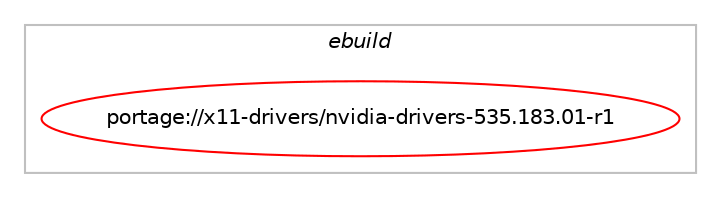 digraph prolog {

# *************
# Graph options
# *************

newrank=true;
concentrate=true;
compound=true;
graph [rankdir=LR,fontname=Helvetica,fontsize=10,ranksep=1.5];#, ranksep=2.5, nodesep=0.2];
edge  [arrowhead=vee];
node  [fontname=Helvetica,fontsize=10];

# **********
# The ebuild
# **********

subgraph cluster_leftcol {
color=gray;
label=<<i>ebuild</i>>;
id [label="portage://x11-drivers/nvidia-drivers-535.183.01-r1", color=red, width=4, href="../x11-drivers/nvidia-drivers-535.183.01-r1.svg"];
}

# ****************
# The dependencies
# ****************

subgraph cluster_midcol {
color=gray;
label=<<i>dependencies</i>>;
subgraph cluster_compile {
fillcolor="#eeeeee";
style=filled;
label=<<i>compile</i>>;
# *** BEGIN UNKNOWN DEPENDENCY TYPE (TODO) ***
# id -> equal(use_conditional_group(positive,X,portage://x11-drivers/nvidia-drivers-535.183.01-r1,[package_dependency(portage://x11-drivers/nvidia-drivers-535.183.01-r1,install,no,x11-libs,libpciaccess,none,[,,],[],[])]))
# *** END UNKNOWN DEPENDENCY TYPE (TODO) ***

# *** BEGIN UNKNOWN DEPENDENCY TYPE (TODO) ***
# id -> equal(use_conditional_group(positive,modules,portage://x11-drivers/nvidia-drivers-535.183.01-r1,[package_dependency(portage://x11-drivers/nvidia-drivers-535.183.01-r1,install,no,virtual,linux-sources,none,[,,],[],[])]))
# *** END UNKNOWN DEPENDENCY TYPE (TODO) ***

# *** BEGIN UNKNOWN DEPENDENCY TYPE (TODO) ***
# id -> equal(use_conditional_group(positive,persistenced,portage://x11-drivers/nvidia-drivers-535.183.01-r1,[package_dependency(portage://x11-drivers/nvidia-drivers-535.183.01-r1,install,no,acct-user,nvpd,none,[,,],[],[]),package_dependency(portage://x11-drivers/nvidia-drivers-535.183.01-r1,install,no,net-libs,libtirpc,none,[,,],any_same_slot,[])]))
# *** END UNKNOWN DEPENDENCY TYPE (TODO) ***

# *** BEGIN UNKNOWN DEPENDENCY TYPE (TODO) ***
# id -> equal(use_conditional_group(positive,static-libs,portage://x11-drivers/nvidia-drivers-535.183.01-r1,[package_dependency(portage://x11-drivers/nvidia-drivers-535.183.01-r1,install,no,x11-base,xorg-proto,none,[,,],[],[]),package_dependency(portage://x11-drivers/nvidia-drivers-535.183.01-r1,install,no,x11-libs,libX11,none,[,,],[],[]),package_dependency(portage://x11-drivers/nvidia-drivers-535.183.01-r1,install,no,x11-libs,libXext,none,[,,],[],[])]))
# *** END UNKNOWN DEPENDENCY TYPE (TODO) ***

# *** BEGIN UNKNOWN DEPENDENCY TYPE (TODO) ***
# id -> equal(use_conditional_group(positive,tools,portage://x11-drivers/nvidia-drivers-535.183.01-r1,[package_dependency(portage://x11-drivers/nvidia-drivers-535.183.01-r1,install,no,app-accessibility,at-spi2-core,greaterequal,[2.46,,,2.46],[slot(2)],[]),package_dependency(portage://x11-drivers/nvidia-drivers-535.183.01-r1,install,no,dev-libs,glib,none,[,,],[slot(2)],[]),package_dependency(portage://x11-drivers/nvidia-drivers-535.183.01-r1,install,no,dev-libs,jansson,none,[,,],any_same_slot,[]),package_dependency(portage://x11-drivers/nvidia-drivers-535.183.01-r1,install,no,media-libs,harfbuzz,none,[,,],any_same_slot,[]),package_dependency(portage://x11-drivers/nvidia-drivers-535.183.01-r1,install,no,x11-libs,cairo,none,[,,],[],[]),package_dependency(portage://x11-drivers/nvidia-drivers-535.183.01-r1,install,no,x11-libs,gdk-pixbuf,none,[,,],[slot(2)],[]),package_dependency(portage://x11-drivers/nvidia-drivers-535.183.01-r1,install,no,x11-libs,gtk+,none,[,,],[slot(3)],[use(enable(X),none)]),package_dependency(portage://x11-drivers/nvidia-drivers-535.183.01-r1,install,no,x11-libs,libX11,none,[,,],[],[]),package_dependency(portage://x11-drivers/nvidia-drivers-535.183.01-r1,install,no,x11-libs,libXext,none,[,,],[],[]),package_dependency(portage://x11-drivers/nvidia-drivers-535.183.01-r1,install,no,x11-libs,libXxf86vm,none,[,,],[],[]),package_dependency(portage://x11-drivers/nvidia-drivers-535.183.01-r1,install,no,x11-libs,pango,none,[,,],[],[])]))
# *** END UNKNOWN DEPENDENCY TYPE (TODO) ***

# *** BEGIN UNKNOWN DEPENDENCY TYPE (TODO) ***
# id -> equal(use_conditional_group(positive,tools,portage://x11-drivers/nvidia-drivers-535.183.01-r1,[package_dependency(portage://x11-drivers/nvidia-drivers-535.183.01-r1,install,no,media-libs,libglvnd,none,[,,],[],[]),package_dependency(portage://x11-drivers/nvidia-drivers-535.183.01-r1,install,no,sys-apps,dbus,none,[,,],[],[]),package_dependency(portage://x11-drivers/nvidia-drivers-535.183.01-r1,install,no,x11-base,xorg-proto,none,[,,],[],[]),package_dependency(portage://x11-drivers/nvidia-drivers-535.183.01-r1,install,no,x11-libs,libXrandr,none,[,,],[],[]),package_dependency(portage://x11-drivers/nvidia-drivers-535.183.01-r1,install,no,x11-libs,libXv,none,[,,],[],[]),package_dependency(portage://x11-drivers/nvidia-drivers-535.183.01-r1,install,no,x11-libs,libvdpau,none,[,,],[],[])]))
# *** END UNKNOWN DEPENDENCY TYPE (TODO) ***

# *** BEGIN UNKNOWN DEPENDENCY TYPE (TODO) ***
# id -> equal(package_dependency(portage://x11-drivers/nvidia-drivers-535.183.01-r1,install,no,acct-group,video,none,[,,],[],[]))
# *** END UNKNOWN DEPENDENCY TYPE (TODO) ***

}
subgraph cluster_compileandrun {
fillcolor="#eeeeee";
style=filled;
label=<<i>compile and run</i>>;
}
subgraph cluster_run {
fillcolor="#eeeeee";
style=filled;
label=<<i>run</i>>;
# *** BEGIN UNKNOWN DEPENDENCY TYPE (TODO) ***
# id -> equal(use_conditional_group(positive,X,portage://x11-drivers/nvidia-drivers-535.183.01-r1,[package_dependency(portage://x11-drivers/nvidia-drivers-535.183.01-r1,run,no,media-libs,libglvnd,none,[,,],[],[use(enable(X),none),use(optenable(abi_x86_32),negative)]),package_dependency(portage://x11-drivers/nvidia-drivers-535.183.01-r1,run,no,x11-libs,libX11,none,[,,],[],[use(optenable(abi_x86_32),negative)]),package_dependency(portage://x11-drivers/nvidia-drivers-535.183.01-r1,run,no,x11-libs,libXext,none,[,,],[],[use(optenable(abi_x86_32),negative)])]))
# *** END UNKNOWN DEPENDENCY TYPE (TODO) ***

# *** BEGIN UNKNOWN DEPENDENCY TYPE (TODO) ***
# id -> equal(use_conditional_group(positive,X,portage://x11-drivers/nvidia-drivers-535.183.01-r1,[package_dependency(portage://x11-drivers/nvidia-drivers-535.183.01-r1,run,no,x11-libs,libpciaccess,none,[,,],[],[])]))
# *** END UNKNOWN DEPENDENCY TYPE (TODO) ***

# *** BEGIN UNKNOWN DEPENDENCY TYPE (TODO) ***
# id -> equal(use_conditional_group(positive,modules,portage://x11-drivers/nvidia-drivers-535.183.01-r1,[package_dependency(portage://x11-drivers/nvidia-drivers-535.183.01-r1,run,no,sys-apps,kmod,none,[,,],[],[use(enable(tools),none)]),use_conditional_group(positive,dist-kernel,portage://x11-drivers/nvidia-drivers-535.183.01-r1,[package_dependency(portage://x11-drivers/nvidia-drivers-535.183.01-r1,run,no,virtual,dist-kernel,none,[,,],any_same_slot,[])])]))
# *** END UNKNOWN DEPENDENCY TYPE (TODO) ***

# *** BEGIN UNKNOWN DEPENDENCY TYPE (TODO) ***
# id -> equal(use_conditional_group(positive,persistenced,portage://x11-drivers/nvidia-drivers-535.183.01-r1,[package_dependency(portage://x11-drivers/nvidia-drivers-535.183.01-r1,run,no,acct-user,nvpd,none,[,,],[],[]),package_dependency(portage://x11-drivers/nvidia-drivers-535.183.01-r1,run,no,net-libs,libtirpc,none,[,,],any_same_slot,[])]))
# *** END UNKNOWN DEPENDENCY TYPE (TODO) ***

# *** BEGIN UNKNOWN DEPENDENCY TYPE (TODO) ***
# id -> equal(use_conditional_group(positive,powerd,portage://x11-drivers/nvidia-drivers-535.183.01-r1,[package_dependency(portage://x11-drivers/nvidia-drivers-535.183.01-r1,run,no,sys-apps,dbus,none,[,,],[],[use(optenable(abi_x86_32),negative)])]))
# *** END UNKNOWN DEPENDENCY TYPE (TODO) ***

# *** BEGIN UNKNOWN DEPENDENCY TYPE (TODO) ***
# id -> equal(use_conditional_group(positive,tools,portage://x11-drivers/nvidia-drivers-535.183.01-r1,[package_dependency(portage://x11-drivers/nvidia-drivers-535.183.01-r1,run,no,app-accessibility,at-spi2-core,greaterequal,[2.46,,,2.46],[slot(2)],[]),package_dependency(portage://x11-drivers/nvidia-drivers-535.183.01-r1,run,no,dev-libs,glib,none,[,,],[slot(2)],[]),package_dependency(portage://x11-drivers/nvidia-drivers-535.183.01-r1,run,no,dev-libs,jansson,none,[,,],any_same_slot,[]),package_dependency(portage://x11-drivers/nvidia-drivers-535.183.01-r1,run,no,media-libs,harfbuzz,none,[,,],any_same_slot,[]),package_dependency(portage://x11-drivers/nvidia-drivers-535.183.01-r1,run,no,x11-libs,cairo,none,[,,],[],[]),package_dependency(portage://x11-drivers/nvidia-drivers-535.183.01-r1,run,no,x11-libs,gdk-pixbuf,none,[,,],[slot(2)],[]),package_dependency(portage://x11-drivers/nvidia-drivers-535.183.01-r1,run,no,x11-libs,gtk+,none,[,,],[slot(3)],[use(enable(X),none)]),package_dependency(portage://x11-drivers/nvidia-drivers-535.183.01-r1,run,no,x11-libs,libX11,none,[,,],[],[]),package_dependency(portage://x11-drivers/nvidia-drivers-535.183.01-r1,run,no,x11-libs,libXext,none,[,,],[],[]),package_dependency(portage://x11-drivers/nvidia-drivers-535.183.01-r1,run,no,x11-libs,libXxf86vm,none,[,,],[],[]),package_dependency(portage://x11-drivers/nvidia-drivers-535.183.01-r1,run,no,x11-libs,pango,none,[,,],[],[])]))
# *** END UNKNOWN DEPENDENCY TYPE (TODO) ***

# *** BEGIN UNKNOWN DEPENDENCY TYPE (TODO) ***
# id -> equal(use_conditional_group(positive,wayland,portage://x11-drivers/nvidia-drivers-535.183.01-r1,[package_dependency(portage://x11-drivers/nvidia-drivers-535.183.01-r1,run,no,gui-libs,egl-gbm,none,[,,],[],[]),package_dependency(portage://x11-drivers/nvidia-drivers-535.183.01-r1,run,no,gui-libs,egl-wayland,greaterequal,[1.1.10,,,1.1.10],[],[]),package_dependency(portage://x11-drivers/nvidia-drivers-535.183.01-r1,run,no,media-libs,libglvnd,none,[,,],[],[])]))
# *** END UNKNOWN DEPENDENCY TYPE (TODO) ***

# *** BEGIN UNKNOWN DEPENDENCY TYPE (TODO) ***
# id -> equal(package_dependency(portage://x11-drivers/nvidia-drivers-535.183.01-r1,run,no,acct-group,video,none,[,,],[],[]))
# *** END UNKNOWN DEPENDENCY TYPE (TODO) ***

# *** BEGIN UNKNOWN DEPENDENCY TYPE (TODO) ***
# id -> equal(package_dependency(portage://x11-drivers/nvidia-drivers-535.183.01-r1,run,no,dev-libs,openssl,none,[,,],[slot(0),subslot(3)],[]))
# *** END UNKNOWN DEPENDENCY TYPE (TODO) ***

# *** BEGIN UNKNOWN DEPENDENCY TYPE (TODO) ***
# id -> equal(package_dependency(portage://x11-drivers/nvidia-drivers-535.183.01-r1,run,no,sys-libs,glibc,none,[,,],[],[]))
# *** END UNKNOWN DEPENDENCY TYPE (TODO) ***

}
}

# **************
# The candidates
# **************

subgraph cluster_choices {
rank=same;
color=gray;
label=<<i>candidates</i>>;

}

}
